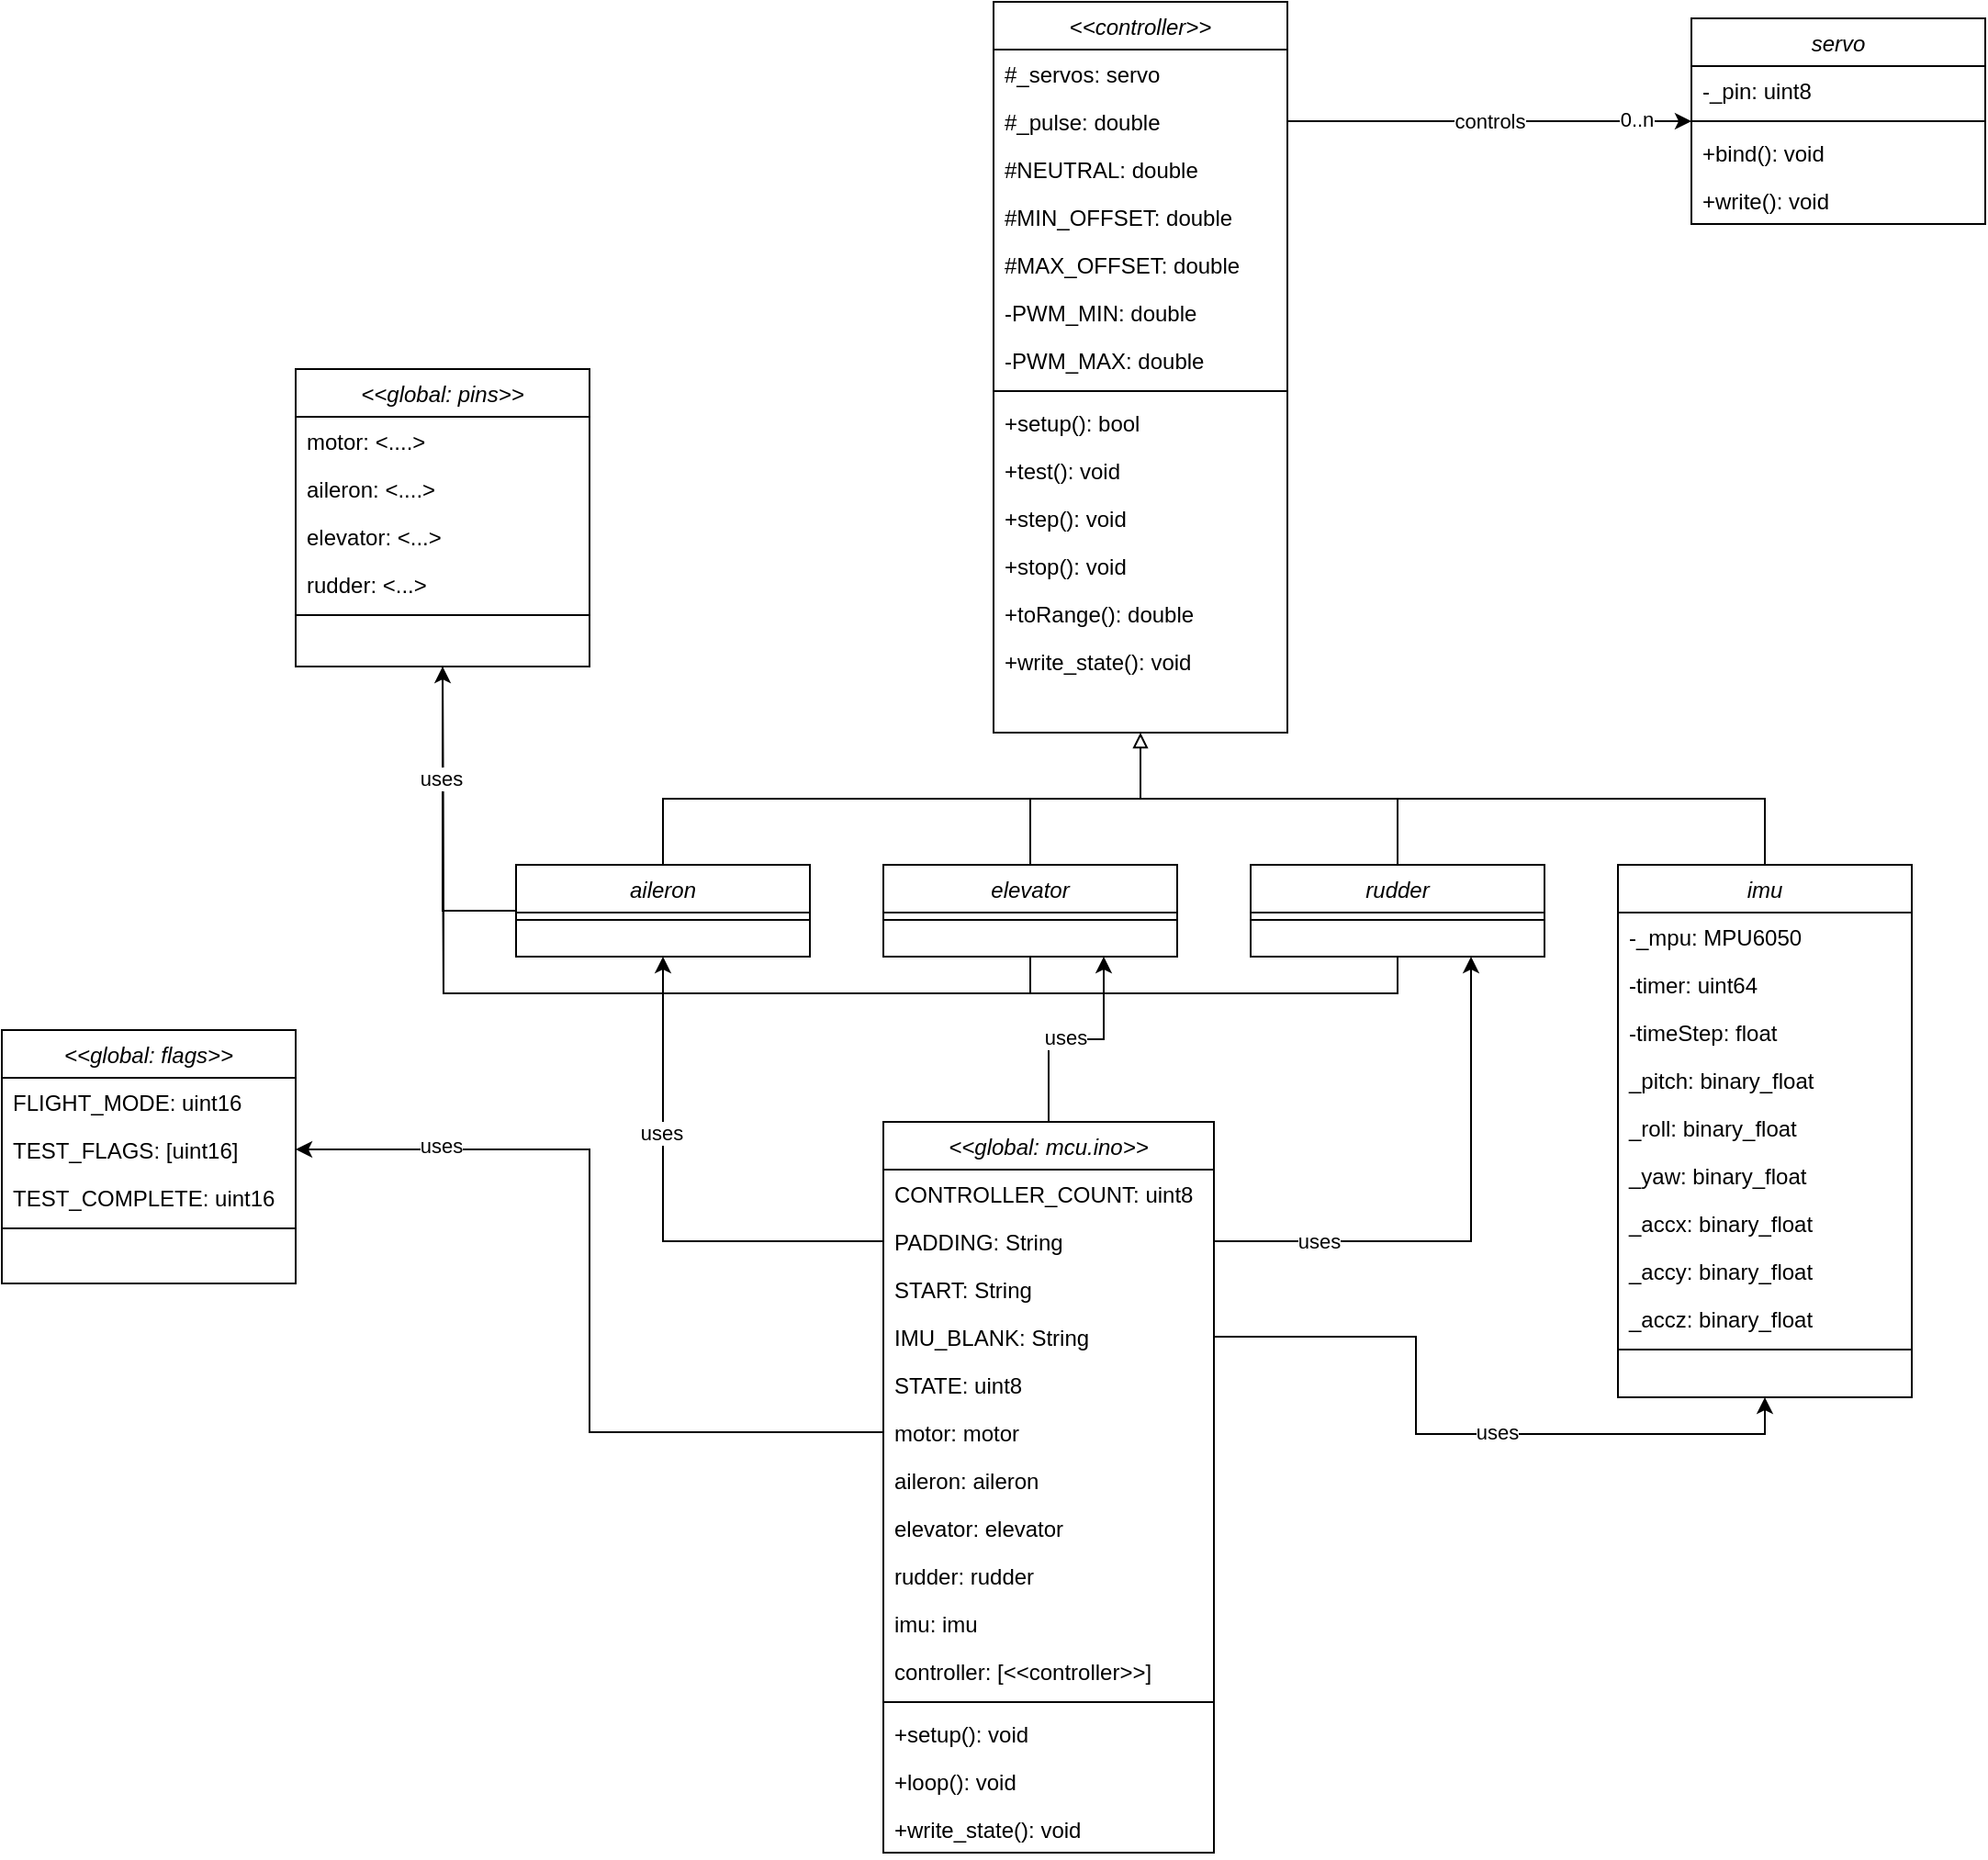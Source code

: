 <mxfile version="21.5.1" type="device">
  <diagram id="C5RBs43oDa-KdzZeNtuy" name="Page-1">
    <mxGraphModel dx="3563" dy="1686" grid="1" gridSize="10" guides="1" tooltips="1" connect="1" arrows="1" fold="1" page="1" pageScale="1" pageWidth="827" pageHeight="1169" math="0" shadow="0">
      <root>
        <mxCell id="WIyWlLk6GJQsqaUBKTNV-0" />
        <mxCell id="WIyWlLk6GJQsqaUBKTNV-1" parent="WIyWlLk6GJQsqaUBKTNV-0" />
        <mxCell id="zkfFHV4jXpPFQw0GAbJ--0" value="&lt;&lt;controller&gt;&gt;" style="swimlane;fontStyle=2;align=center;verticalAlign=top;childLayout=stackLayout;horizontal=1;startSize=26;horizontalStack=0;resizeParent=1;resizeLast=0;collapsible=1;marginBottom=0;rounded=0;shadow=0;strokeWidth=1;" parent="WIyWlLk6GJQsqaUBKTNV-1" vertex="1">
          <mxGeometry x="220" y="120" width="160" height="398" as="geometry">
            <mxRectangle x="230" y="140" width="160" height="26" as="alternateBounds" />
          </mxGeometry>
        </mxCell>
        <mxCell id="zkfFHV4jXpPFQw0GAbJ--1" value="#_servos: servo" style="text;align=left;verticalAlign=top;spacingLeft=4;spacingRight=4;overflow=hidden;rotatable=0;points=[[0,0.5],[1,0.5]];portConstraint=eastwest;" parent="zkfFHV4jXpPFQw0GAbJ--0" vertex="1">
          <mxGeometry y="26" width="160" height="26" as="geometry" />
        </mxCell>
        <mxCell id="zkfFHV4jXpPFQw0GAbJ--2" value="#_pulse: double" style="text;align=left;verticalAlign=top;spacingLeft=4;spacingRight=4;overflow=hidden;rotatable=0;points=[[0,0.5],[1,0.5]];portConstraint=eastwest;rounded=0;shadow=0;html=0;" parent="zkfFHV4jXpPFQw0GAbJ--0" vertex="1">
          <mxGeometry y="52" width="160" height="26" as="geometry" />
        </mxCell>
        <mxCell id="zkfFHV4jXpPFQw0GAbJ--3" value="#NEUTRAL: double" style="text;align=left;verticalAlign=top;spacingLeft=4;spacingRight=4;overflow=hidden;rotatable=0;points=[[0,0.5],[1,0.5]];portConstraint=eastwest;rounded=0;shadow=0;html=0;" parent="zkfFHV4jXpPFQw0GAbJ--0" vertex="1">
          <mxGeometry y="78" width="160" height="26" as="geometry" />
        </mxCell>
        <mxCell id="4ZlVH64uE6srBpvYtnyU-19" value="#MIN_OFFSET: double" style="text;align=left;verticalAlign=top;spacingLeft=4;spacingRight=4;overflow=hidden;rotatable=0;points=[[0,0.5],[1,0.5]];portConstraint=eastwest;rounded=0;shadow=0;html=0;" vertex="1" parent="zkfFHV4jXpPFQw0GAbJ--0">
          <mxGeometry y="104" width="160" height="26" as="geometry" />
        </mxCell>
        <mxCell id="4ZlVH64uE6srBpvYtnyU-22" value="#MAX_OFFSET: double" style="text;align=left;verticalAlign=top;spacingLeft=4;spacingRight=4;overflow=hidden;rotatable=0;points=[[0,0.5],[1,0.5]];portConstraint=eastwest;rounded=0;shadow=0;html=0;" vertex="1" parent="zkfFHV4jXpPFQw0GAbJ--0">
          <mxGeometry y="130" width="160" height="26" as="geometry" />
        </mxCell>
        <mxCell id="4ZlVH64uE6srBpvYtnyU-23" value="-PWM_MIN: double" style="text;align=left;verticalAlign=top;spacingLeft=4;spacingRight=4;overflow=hidden;rotatable=0;points=[[0,0.5],[1,0.5]];portConstraint=eastwest;rounded=0;shadow=0;html=0;" vertex="1" parent="zkfFHV4jXpPFQw0GAbJ--0">
          <mxGeometry y="156" width="160" height="26" as="geometry" />
        </mxCell>
        <mxCell id="4ZlVH64uE6srBpvYtnyU-25" value="-PWM_MAX: double" style="text;align=left;verticalAlign=top;spacingLeft=4;spacingRight=4;overflow=hidden;rotatable=0;points=[[0,0.5],[1,0.5]];portConstraint=eastwest;rounded=0;shadow=0;html=0;" vertex="1" parent="zkfFHV4jXpPFQw0GAbJ--0">
          <mxGeometry y="182" width="160" height="26" as="geometry" />
        </mxCell>
        <mxCell id="zkfFHV4jXpPFQw0GAbJ--4" value="" style="line;html=1;strokeWidth=1;align=left;verticalAlign=middle;spacingTop=-1;spacingLeft=3;spacingRight=3;rotatable=0;labelPosition=right;points=[];portConstraint=eastwest;" parent="zkfFHV4jXpPFQw0GAbJ--0" vertex="1">
          <mxGeometry y="208" width="160" height="8" as="geometry" />
        </mxCell>
        <mxCell id="4ZlVH64uE6srBpvYtnyU-26" value="+setup(): bool" style="text;align=left;verticalAlign=top;spacingLeft=4;spacingRight=4;overflow=hidden;rotatable=0;points=[[0,0.5],[1,0.5]];portConstraint=eastwest;rounded=0;shadow=0;html=0;" vertex="1" parent="zkfFHV4jXpPFQw0GAbJ--0">
          <mxGeometry y="216" width="160" height="26" as="geometry" />
        </mxCell>
        <mxCell id="4ZlVH64uE6srBpvYtnyU-27" value="+test(): void" style="text;align=left;verticalAlign=top;spacingLeft=4;spacingRight=4;overflow=hidden;rotatable=0;points=[[0,0.5],[1,0.5]];portConstraint=eastwest;rounded=0;shadow=0;html=0;" vertex="1" parent="zkfFHV4jXpPFQw0GAbJ--0">
          <mxGeometry y="242" width="160" height="26" as="geometry" />
        </mxCell>
        <mxCell id="4ZlVH64uE6srBpvYtnyU-28" value="+step(): void" style="text;align=left;verticalAlign=top;spacingLeft=4;spacingRight=4;overflow=hidden;rotatable=0;points=[[0,0.5],[1,0.5]];portConstraint=eastwest;rounded=0;shadow=0;html=0;" vertex="1" parent="zkfFHV4jXpPFQw0GAbJ--0">
          <mxGeometry y="268" width="160" height="26" as="geometry" />
        </mxCell>
        <mxCell id="4ZlVH64uE6srBpvYtnyU-29" value="+stop(): void" style="text;align=left;verticalAlign=top;spacingLeft=4;spacingRight=4;overflow=hidden;rotatable=0;points=[[0,0.5],[1,0.5]];portConstraint=eastwest;rounded=0;shadow=0;html=0;" vertex="1" parent="zkfFHV4jXpPFQw0GAbJ--0">
          <mxGeometry y="294" width="160" height="26" as="geometry" />
        </mxCell>
        <mxCell id="4ZlVH64uE6srBpvYtnyU-30" value="+toRange(): double" style="text;align=left;verticalAlign=top;spacingLeft=4;spacingRight=4;overflow=hidden;rotatable=0;points=[[0,0.5],[1,0.5]];portConstraint=eastwest;rounded=0;shadow=0;html=0;" vertex="1" parent="zkfFHV4jXpPFQw0GAbJ--0">
          <mxGeometry y="320" width="160" height="26" as="geometry" />
        </mxCell>
        <mxCell id="4ZlVH64uE6srBpvYtnyU-31" value="+write_state(): void" style="text;align=left;verticalAlign=top;spacingLeft=4;spacingRight=4;overflow=hidden;rotatable=0;points=[[0,0.5],[1,0.5]];portConstraint=eastwest;rounded=0;shadow=0;html=0;" vertex="1" parent="zkfFHV4jXpPFQw0GAbJ--0">
          <mxGeometry y="346" width="160" height="26" as="geometry" />
        </mxCell>
        <mxCell id="4ZlVH64uE6srBpvYtnyU-0" value="&lt;&lt;global: flags&gt;&gt;" style="swimlane;fontStyle=2;align=center;verticalAlign=top;childLayout=stackLayout;horizontal=1;startSize=26;horizontalStack=0;resizeParent=1;resizeLast=0;collapsible=1;marginBottom=0;rounded=0;shadow=0;strokeWidth=1;" vertex="1" parent="WIyWlLk6GJQsqaUBKTNV-1">
          <mxGeometry x="-320" y="680" width="160" height="138" as="geometry">
            <mxRectangle x="230" y="140" width="160" height="26" as="alternateBounds" />
          </mxGeometry>
        </mxCell>
        <mxCell id="4ZlVH64uE6srBpvYtnyU-1" value="FLIGHT_MODE: uint16" style="text;align=left;verticalAlign=top;spacingLeft=4;spacingRight=4;overflow=hidden;rotatable=0;points=[[0,0.5],[1,0.5]];portConstraint=eastwest;" vertex="1" parent="4ZlVH64uE6srBpvYtnyU-0">
          <mxGeometry y="26" width="160" height="26" as="geometry" />
        </mxCell>
        <mxCell id="4ZlVH64uE6srBpvYtnyU-2" value="TEST_FLAGS: [uint16] " style="text;align=left;verticalAlign=top;spacingLeft=4;spacingRight=4;overflow=hidden;rotatable=0;points=[[0,0.5],[1,0.5]];portConstraint=eastwest;rounded=0;shadow=0;html=0;" vertex="1" parent="4ZlVH64uE6srBpvYtnyU-0">
          <mxGeometry y="52" width="160" height="26" as="geometry" />
        </mxCell>
        <mxCell id="4ZlVH64uE6srBpvYtnyU-3" value="TEST_COMPLETE: uint16" style="text;align=left;verticalAlign=top;spacingLeft=4;spacingRight=4;overflow=hidden;rotatable=0;points=[[0,0.5],[1,0.5]];portConstraint=eastwest;rounded=0;shadow=0;html=0;" vertex="1" parent="4ZlVH64uE6srBpvYtnyU-0">
          <mxGeometry y="78" width="160" height="26" as="geometry" />
        </mxCell>
        <mxCell id="4ZlVH64uE6srBpvYtnyU-4" value="" style="line;html=1;strokeWidth=1;align=left;verticalAlign=middle;spacingTop=-1;spacingLeft=3;spacingRight=3;rotatable=0;labelPosition=right;points=[];portConstraint=eastwest;" vertex="1" parent="4ZlVH64uE6srBpvYtnyU-0">
          <mxGeometry y="104" width="160" height="8" as="geometry" />
        </mxCell>
        <mxCell id="4ZlVH64uE6srBpvYtnyU-6" value="&lt;&lt;global: pins&gt;&gt;" style="swimlane;fontStyle=2;align=center;verticalAlign=top;childLayout=stackLayout;horizontal=1;startSize=26;horizontalStack=0;resizeParent=1;resizeLast=0;collapsible=1;marginBottom=0;rounded=0;shadow=0;strokeWidth=1;" vertex="1" parent="WIyWlLk6GJQsqaUBKTNV-1">
          <mxGeometry x="-160" y="320" width="160" height="162" as="geometry">
            <mxRectangle x="230" y="140" width="160" height="26" as="alternateBounds" />
          </mxGeometry>
        </mxCell>
        <mxCell id="4ZlVH64uE6srBpvYtnyU-7" value="motor: &lt;....&gt;" style="text;align=left;verticalAlign=top;spacingLeft=4;spacingRight=4;overflow=hidden;rotatable=0;points=[[0,0.5],[1,0.5]];portConstraint=eastwest;" vertex="1" parent="4ZlVH64uE6srBpvYtnyU-6">
          <mxGeometry y="26" width="160" height="26" as="geometry" />
        </mxCell>
        <mxCell id="4ZlVH64uE6srBpvYtnyU-8" value="aileron: &lt;....&gt;" style="text;align=left;verticalAlign=top;spacingLeft=4;spacingRight=4;overflow=hidden;rotatable=0;points=[[0,0.5],[1,0.5]];portConstraint=eastwest;rounded=0;shadow=0;html=0;" vertex="1" parent="4ZlVH64uE6srBpvYtnyU-6">
          <mxGeometry y="52" width="160" height="26" as="geometry" />
        </mxCell>
        <mxCell id="4ZlVH64uE6srBpvYtnyU-9" value="elevator: &lt;...&gt; " style="text;align=left;verticalAlign=top;spacingLeft=4;spacingRight=4;overflow=hidden;rotatable=0;points=[[0,0.5],[1,0.5]];portConstraint=eastwest;rounded=0;shadow=0;html=0;" vertex="1" parent="4ZlVH64uE6srBpvYtnyU-6">
          <mxGeometry y="78" width="160" height="26" as="geometry" />
        </mxCell>
        <mxCell id="4ZlVH64uE6srBpvYtnyU-12" value="rudder: &lt;...&gt; &#xa;&#xa;" style="text;align=left;verticalAlign=top;spacingLeft=4;spacingRight=4;overflow=hidden;rotatable=0;points=[[0,0.5],[1,0.5]];portConstraint=eastwest;rounded=0;shadow=0;html=0;" vertex="1" parent="4ZlVH64uE6srBpvYtnyU-6">
          <mxGeometry y="104" width="160" height="26" as="geometry" />
        </mxCell>
        <mxCell id="4ZlVH64uE6srBpvYtnyU-10" value="" style="line;html=1;strokeWidth=1;align=left;verticalAlign=middle;spacingTop=-1;spacingLeft=3;spacingRight=3;rotatable=0;labelPosition=right;points=[];portConstraint=eastwest;" vertex="1" parent="4ZlVH64uE6srBpvYtnyU-6">
          <mxGeometry y="130" width="160" height="8" as="geometry" />
        </mxCell>
        <mxCell id="4ZlVH64uE6srBpvYtnyU-32" value="servo" style="swimlane;fontStyle=2;align=center;verticalAlign=top;childLayout=stackLayout;horizontal=1;startSize=26;horizontalStack=0;resizeParent=1;resizeLast=0;collapsible=1;marginBottom=0;rounded=0;shadow=0;strokeWidth=1;" vertex="1" parent="WIyWlLk6GJQsqaUBKTNV-1">
          <mxGeometry x="600" y="129" width="160" height="112" as="geometry">
            <mxRectangle x="230" y="140" width="160" height="26" as="alternateBounds" />
          </mxGeometry>
        </mxCell>
        <mxCell id="4ZlVH64uE6srBpvYtnyU-33" value="-_pin: uint8" style="text;align=left;verticalAlign=top;spacingLeft=4;spacingRight=4;overflow=hidden;rotatable=0;points=[[0,0.5],[1,0.5]];portConstraint=eastwest;" vertex="1" parent="4ZlVH64uE6srBpvYtnyU-32">
          <mxGeometry y="26" width="160" height="26" as="geometry" />
        </mxCell>
        <mxCell id="4ZlVH64uE6srBpvYtnyU-40" value="" style="line;html=1;strokeWidth=1;align=left;verticalAlign=middle;spacingTop=-1;spacingLeft=3;spacingRight=3;rotatable=0;labelPosition=right;points=[];portConstraint=eastwest;" vertex="1" parent="4ZlVH64uE6srBpvYtnyU-32">
          <mxGeometry y="52" width="160" height="8" as="geometry" />
        </mxCell>
        <mxCell id="4ZlVH64uE6srBpvYtnyU-41" value="+bind(): void" style="text;align=left;verticalAlign=top;spacingLeft=4;spacingRight=4;overflow=hidden;rotatable=0;points=[[0,0.5],[1,0.5]];portConstraint=eastwest;rounded=0;shadow=0;html=0;" vertex="1" parent="4ZlVH64uE6srBpvYtnyU-32">
          <mxGeometry y="60" width="160" height="26" as="geometry" />
        </mxCell>
        <mxCell id="4ZlVH64uE6srBpvYtnyU-47" value="+write(): void" style="text;align=left;verticalAlign=top;spacingLeft=4;spacingRight=4;overflow=hidden;rotatable=0;points=[[0,0.5],[1,0.5]];portConstraint=eastwest;rounded=0;shadow=0;html=0;" vertex="1" parent="4ZlVH64uE6srBpvYtnyU-32">
          <mxGeometry y="86" width="160" height="26" as="geometry" />
        </mxCell>
        <mxCell id="4ZlVH64uE6srBpvYtnyU-49" style="edgeStyle=orthogonalEdgeStyle;rounded=0;orthogonalLoop=1;jettySize=auto;html=1;exitX=1;exitY=0.5;exitDx=0;exitDy=0;entryX=0;entryY=0.5;entryDx=0;entryDy=0;" edge="1" parent="WIyWlLk6GJQsqaUBKTNV-1" source="zkfFHV4jXpPFQw0GAbJ--2" target="4ZlVH64uE6srBpvYtnyU-32">
          <mxGeometry relative="1" as="geometry" />
        </mxCell>
        <mxCell id="4ZlVH64uE6srBpvYtnyU-52" value="controls" style="edgeLabel;html=1;align=center;verticalAlign=middle;resizable=0;points=[];" vertex="1" connectable="0" parent="4ZlVH64uE6srBpvYtnyU-49">
          <mxGeometry x="-0.781" y="1" relative="1" as="geometry">
            <mxPoint x="86" y="1" as="offset" />
          </mxGeometry>
        </mxCell>
        <mxCell id="4ZlVH64uE6srBpvYtnyU-53" value="0..n" style="edgeLabel;html=1;align=center;verticalAlign=middle;resizable=0;points=[];" vertex="1" connectable="0" parent="4ZlVH64uE6srBpvYtnyU-49">
          <mxGeometry x="0.743" y="1" relative="1" as="geometry">
            <mxPoint x="-2" as="offset" />
          </mxGeometry>
        </mxCell>
        <mxCell id="4ZlVH64uE6srBpvYtnyU-90" style="edgeStyle=orthogonalEdgeStyle;rounded=0;orthogonalLoop=1;jettySize=auto;html=1;exitX=0.5;exitY=0;exitDx=0;exitDy=0;endArrow=none;endFill=0;" edge="1" parent="WIyWlLk6GJQsqaUBKTNV-1" source="4ZlVH64uE6srBpvYtnyU-54">
          <mxGeometry relative="1" as="geometry">
            <mxPoint x="240" y="554" as="targetPoint" />
            <Array as="points">
              <mxPoint x="40" y="554" />
            </Array>
          </mxGeometry>
        </mxCell>
        <mxCell id="4ZlVH64uE6srBpvYtnyU-91" style="edgeStyle=orthogonalEdgeStyle;rounded=0;orthogonalLoop=1;jettySize=auto;html=1;exitX=0;exitY=0.5;exitDx=0;exitDy=0;entryX=0.5;entryY=1;entryDx=0;entryDy=0;endArrow=none;endFill=0;" edge="1" parent="WIyWlLk6GJQsqaUBKTNV-1" source="4ZlVH64uE6srBpvYtnyU-54" target="4ZlVH64uE6srBpvYtnyU-6">
          <mxGeometry relative="1" as="geometry" />
        </mxCell>
        <mxCell id="4ZlVH64uE6srBpvYtnyU-54" value="aileron" style="swimlane;fontStyle=2;align=center;verticalAlign=top;childLayout=stackLayout;horizontal=1;startSize=26;horizontalStack=0;resizeParent=1;resizeLast=0;collapsible=1;marginBottom=0;rounded=0;shadow=0;strokeWidth=1;" vertex="1" parent="WIyWlLk6GJQsqaUBKTNV-1">
          <mxGeometry x="-40" y="590" width="160" height="50" as="geometry">
            <mxRectangle x="230" y="140" width="160" height="26" as="alternateBounds" />
          </mxGeometry>
        </mxCell>
        <mxCell id="4ZlVH64uE6srBpvYtnyU-62" value="" style="line;html=1;strokeWidth=1;align=left;verticalAlign=middle;spacingTop=-1;spacingLeft=3;spacingRight=3;rotatable=0;labelPosition=right;points=[];portConstraint=eastwest;" vertex="1" parent="4ZlVH64uE6srBpvYtnyU-54">
          <mxGeometry y="26" width="160" height="8" as="geometry" />
        </mxCell>
        <mxCell id="4ZlVH64uE6srBpvYtnyU-89" style="edgeStyle=orthogonalEdgeStyle;rounded=0;orthogonalLoop=1;jettySize=auto;html=1;endArrow=none;endFill=0;" edge="1" parent="WIyWlLk6GJQsqaUBKTNV-1" source="4ZlVH64uE6srBpvYtnyU-69">
          <mxGeometry relative="1" as="geometry">
            <mxPoint x="300" y="554" as="targetPoint" />
            <Array as="points">
              <mxPoint x="240" y="554" />
            </Array>
          </mxGeometry>
        </mxCell>
        <mxCell id="4ZlVH64uE6srBpvYtnyU-92" style="edgeStyle=orthogonalEdgeStyle;rounded=0;orthogonalLoop=1;jettySize=auto;html=1;exitX=0.5;exitY=1;exitDx=0;exitDy=0;endArrow=none;endFill=0;" edge="1" parent="WIyWlLk6GJQsqaUBKTNV-1" source="4ZlVH64uE6srBpvYtnyU-69">
          <mxGeometry relative="1" as="geometry">
            <mxPoint x="-80" y="482" as="targetPoint" />
          </mxGeometry>
        </mxCell>
        <mxCell id="4ZlVH64uE6srBpvYtnyU-69" value="elevator" style="swimlane;fontStyle=2;align=center;verticalAlign=top;childLayout=stackLayout;horizontal=1;startSize=26;horizontalStack=0;resizeParent=1;resizeLast=0;collapsible=1;marginBottom=0;rounded=0;shadow=0;strokeWidth=1;" vertex="1" parent="WIyWlLk6GJQsqaUBKTNV-1">
          <mxGeometry x="160" y="590" width="160" height="50" as="geometry">
            <mxRectangle x="230" y="140" width="160" height="26" as="alternateBounds" />
          </mxGeometry>
        </mxCell>
        <mxCell id="4ZlVH64uE6srBpvYtnyU-70" value="" style="line;html=1;strokeWidth=1;align=left;verticalAlign=middle;spacingTop=-1;spacingLeft=3;spacingRight=3;rotatable=0;labelPosition=right;points=[];portConstraint=eastwest;" vertex="1" parent="4ZlVH64uE6srBpvYtnyU-69">
          <mxGeometry y="26" width="160" height="8" as="geometry" />
        </mxCell>
        <mxCell id="4ZlVH64uE6srBpvYtnyU-88" style="edgeStyle=orthogonalEdgeStyle;rounded=0;orthogonalLoop=1;jettySize=auto;html=1;endArrow=none;endFill=0;" edge="1" parent="WIyWlLk6GJQsqaUBKTNV-1" source="4ZlVH64uE6srBpvYtnyU-71">
          <mxGeometry relative="1" as="geometry">
            <mxPoint x="440" y="554" as="targetPoint" />
          </mxGeometry>
        </mxCell>
        <mxCell id="4ZlVH64uE6srBpvYtnyU-93" style="edgeStyle=orthogonalEdgeStyle;rounded=0;orthogonalLoop=1;jettySize=auto;html=1;exitX=0.5;exitY=1;exitDx=0;exitDy=0;endArrow=classic;endFill=1;" edge="1" parent="WIyWlLk6GJQsqaUBKTNV-1" source="4ZlVH64uE6srBpvYtnyU-71">
          <mxGeometry relative="1" as="geometry">
            <mxPoint x="-80" y="482" as="targetPoint" />
          </mxGeometry>
        </mxCell>
        <mxCell id="4ZlVH64uE6srBpvYtnyU-94" value="uses" style="edgeLabel;html=1;align=center;verticalAlign=middle;resizable=0;points=[];" vertex="1" connectable="0" parent="4ZlVH64uE6srBpvYtnyU-93">
          <mxGeometry x="0.832" y="1" relative="1" as="geometry">
            <mxPoint as="offset" />
          </mxGeometry>
        </mxCell>
        <mxCell id="4ZlVH64uE6srBpvYtnyU-71" value="rudder" style="swimlane;fontStyle=2;align=center;verticalAlign=top;childLayout=stackLayout;horizontal=1;startSize=26;horizontalStack=0;resizeParent=1;resizeLast=0;collapsible=1;marginBottom=0;rounded=0;shadow=0;strokeWidth=1;" vertex="1" parent="WIyWlLk6GJQsqaUBKTNV-1">
          <mxGeometry x="360" y="590" width="160" height="50" as="geometry">
            <mxRectangle x="230" y="140" width="160" height="26" as="alternateBounds" />
          </mxGeometry>
        </mxCell>
        <mxCell id="4ZlVH64uE6srBpvYtnyU-72" value="" style="line;html=1;strokeWidth=1;align=left;verticalAlign=middle;spacingTop=-1;spacingLeft=3;spacingRight=3;rotatable=0;labelPosition=right;points=[];portConstraint=eastwest;" vertex="1" parent="4ZlVH64uE6srBpvYtnyU-71">
          <mxGeometry y="26" width="160" height="8" as="geometry" />
        </mxCell>
        <mxCell id="4ZlVH64uE6srBpvYtnyU-86" style="edgeStyle=orthogonalEdgeStyle;rounded=0;orthogonalLoop=1;jettySize=auto;html=1;exitX=0.5;exitY=0;exitDx=0;exitDy=0;entryX=0.5;entryY=1;entryDx=0;entryDy=0;endArrow=block;endFill=0;" edge="1" parent="WIyWlLk6GJQsqaUBKTNV-1" source="4ZlVH64uE6srBpvYtnyU-73" target="zkfFHV4jXpPFQw0GAbJ--0">
          <mxGeometry relative="1" as="geometry" />
        </mxCell>
        <mxCell id="4ZlVH64uE6srBpvYtnyU-73" value="imu" style="swimlane;fontStyle=2;align=center;verticalAlign=top;childLayout=stackLayout;horizontal=1;startSize=26;horizontalStack=0;resizeParent=1;resizeLast=0;collapsible=1;marginBottom=0;rounded=0;shadow=0;strokeWidth=1;" vertex="1" parent="WIyWlLk6GJQsqaUBKTNV-1">
          <mxGeometry x="560" y="590" width="160" height="290" as="geometry">
            <mxRectangle x="230" y="140" width="160" height="26" as="alternateBounds" />
          </mxGeometry>
        </mxCell>
        <mxCell id="4ZlVH64uE6srBpvYtnyU-75" value="-_mpu: MPU6050" style="text;align=left;verticalAlign=top;spacingLeft=4;spacingRight=4;overflow=hidden;rotatable=0;points=[[0,0.5],[1,0.5]];portConstraint=eastwest;rounded=0;shadow=0;html=0;" vertex="1" parent="4ZlVH64uE6srBpvYtnyU-73">
          <mxGeometry y="26" width="160" height="26" as="geometry" />
        </mxCell>
        <mxCell id="4ZlVH64uE6srBpvYtnyU-76" value="-timer: uint64" style="text;align=left;verticalAlign=top;spacingLeft=4;spacingRight=4;overflow=hidden;rotatable=0;points=[[0,0.5],[1,0.5]];portConstraint=eastwest;rounded=0;shadow=0;html=0;" vertex="1" parent="4ZlVH64uE6srBpvYtnyU-73">
          <mxGeometry y="52" width="160" height="26" as="geometry" />
        </mxCell>
        <mxCell id="4ZlVH64uE6srBpvYtnyU-79" value="-timeStep: float" style="text;align=left;verticalAlign=top;spacingLeft=4;spacingRight=4;overflow=hidden;rotatable=0;points=[[0,0.5],[1,0.5]];portConstraint=eastwest;rounded=0;shadow=0;html=0;" vertex="1" parent="4ZlVH64uE6srBpvYtnyU-73">
          <mxGeometry y="78" width="160" height="26" as="geometry" />
        </mxCell>
        <mxCell id="4ZlVH64uE6srBpvYtnyU-80" value="_pitch: binary_float" style="text;align=left;verticalAlign=top;spacingLeft=4;spacingRight=4;overflow=hidden;rotatable=0;points=[[0,0.5],[1,0.5]];portConstraint=eastwest;rounded=0;shadow=0;html=0;" vertex="1" parent="4ZlVH64uE6srBpvYtnyU-73">
          <mxGeometry y="104" width="160" height="26" as="geometry" />
        </mxCell>
        <mxCell id="4ZlVH64uE6srBpvYtnyU-81" value="_roll: binary_float" style="text;align=left;verticalAlign=top;spacingLeft=4;spacingRight=4;overflow=hidden;rotatable=0;points=[[0,0.5],[1,0.5]];portConstraint=eastwest;rounded=0;shadow=0;html=0;" vertex="1" parent="4ZlVH64uE6srBpvYtnyU-73">
          <mxGeometry y="130" width="160" height="26" as="geometry" />
        </mxCell>
        <mxCell id="4ZlVH64uE6srBpvYtnyU-82" value="_yaw: binary_float" style="text;align=left;verticalAlign=top;spacingLeft=4;spacingRight=4;overflow=hidden;rotatable=0;points=[[0,0.5],[1,0.5]];portConstraint=eastwest;rounded=0;shadow=0;html=0;" vertex="1" parent="4ZlVH64uE6srBpvYtnyU-73">
          <mxGeometry y="156" width="160" height="26" as="geometry" />
        </mxCell>
        <mxCell id="4ZlVH64uE6srBpvYtnyU-83" value="_accx: binary_float" style="text;align=left;verticalAlign=top;spacingLeft=4;spacingRight=4;overflow=hidden;rotatable=0;points=[[0,0.5],[1,0.5]];portConstraint=eastwest;rounded=0;shadow=0;html=0;" vertex="1" parent="4ZlVH64uE6srBpvYtnyU-73">
          <mxGeometry y="182" width="160" height="26" as="geometry" />
        </mxCell>
        <mxCell id="4ZlVH64uE6srBpvYtnyU-84" value="_accy: binary_float" style="text;align=left;verticalAlign=top;spacingLeft=4;spacingRight=4;overflow=hidden;rotatable=0;points=[[0,0.5],[1,0.5]];portConstraint=eastwest;rounded=0;shadow=0;html=0;" vertex="1" parent="4ZlVH64uE6srBpvYtnyU-73">
          <mxGeometry y="208" width="160" height="26" as="geometry" />
        </mxCell>
        <mxCell id="4ZlVH64uE6srBpvYtnyU-85" value="_accz: binary_float" style="text;align=left;verticalAlign=top;spacingLeft=4;spacingRight=4;overflow=hidden;rotatable=0;points=[[0,0.5],[1,0.5]];portConstraint=eastwest;rounded=0;shadow=0;html=0;" vertex="1" parent="4ZlVH64uE6srBpvYtnyU-73">
          <mxGeometry y="234" width="160" height="26" as="geometry" />
        </mxCell>
        <mxCell id="4ZlVH64uE6srBpvYtnyU-74" value="" style="line;html=1;strokeWidth=1;align=left;verticalAlign=middle;spacingTop=-1;spacingLeft=3;spacingRight=3;rotatable=0;labelPosition=right;points=[];portConstraint=eastwest;" vertex="1" parent="4ZlVH64uE6srBpvYtnyU-73">
          <mxGeometry y="260" width="160" height="8" as="geometry" />
        </mxCell>
        <mxCell id="4ZlVH64uE6srBpvYtnyU-117" style="edgeStyle=orthogonalEdgeStyle;rounded=0;orthogonalLoop=1;jettySize=auto;html=1;exitX=0.5;exitY=0;exitDx=0;exitDy=0;entryX=0.75;entryY=1;entryDx=0;entryDy=0;" edge="1" parent="WIyWlLk6GJQsqaUBKTNV-1" source="4ZlVH64uE6srBpvYtnyU-95" target="4ZlVH64uE6srBpvYtnyU-69">
          <mxGeometry relative="1" as="geometry" />
        </mxCell>
        <mxCell id="4ZlVH64uE6srBpvYtnyU-118" value="uses" style="edgeLabel;html=1;align=center;verticalAlign=middle;resizable=0;points=[];" vertex="1" connectable="0" parent="4ZlVH64uE6srBpvYtnyU-117">
          <mxGeometry x="-0.108" y="1" relative="1" as="geometry">
            <mxPoint as="offset" />
          </mxGeometry>
        </mxCell>
        <mxCell id="4ZlVH64uE6srBpvYtnyU-95" value="&lt;&lt;global: mcu.ino&gt;&gt;" style="swimlane;fontStyle=2;align=center;verticalAlign=top;childLayout=stackLayout;horizontal=1;startSize=26;horizontalStack=0;resizeParent=1;resizeLast=0;collapsible=1;marginBottom=0;rounded=0;shadow=0;strokeWidth=1;" vertex="1" parent="WIyWlLk6GJQsqaUBKTNV-1">
          <mxGeometry x="160" y="730" width="180" height="398" as="geometry">
            <mxRectangle x="230" y="140" width="160" height="26" as="alternateBounds" />
          </mxGeometry>
        </mxCell>
        <mxCell id="4ZlVH64uE6srBpvYtnyU-96" value="CONTROLLER_COUNT: uint8" style="text;align=left;verticalAlign=top;spacingLeft=4;spacingRight=4;overflow=hidden;rotatable=0;points=[[0,0.5],[1,0.5]];portConstraint=eastwest;" vertex="1" parent="4ZlVH64uE6srBpvYtnyU-95">
          <mxGeometry y="26" width="180" height="26" as="geometry" />
        </mxCell>
        <mxCell id="4ZlVH64uE6srBpvYtnyU-97" value="PADDING: String" style="text;align=left;verticalAlign=top;spacingLeft=4;spacingRight=4;overflow=hidden;rotatable=0;points=[[0,0.5],[1,0.5]];portConstraint=eastwest;rounded=0;shadow=0;html=0;" vertex="1" parent="4ZlVH64uE6srBpvYtnyU-95">
          <mxGeometry y="52" width="180" height="26" as="geometry" />
        </mxCell>
        <mxCell id="4ZlVH64uE6srBpvYtnyU-98" value="START: String" style="text;align=left;verticalAlign=top;spacingLeft=4;spacingRight=4;overflow=hidden;rotatable=0;points=[[0,0.5],[1,0.5]];portConstraint=eastwest;rounded=0;shadow=0;html=0;" vertex="1" parent="4ZlVH64uE6srBpvYtnyU-95">
          <mxGeometry y="78" width="180" height="26" as="geometry" />
        </mxCell>
        <mxCell id="4ZlVH64uE6srBpvYtnyU-99" value="IMU_BLANK: String" style="text;align=left;verticalAlign=top;spacingLeft=4;spacingRight=4;overflow=hidden;rotatable=0;points=[[0,0.5],[1,0.5]];portConstraint=eastwest;rounded=0;shadow=0;html=0;" vertex="1" parent="4ZlVH64uE6srBpvYtnyU-95">
          <mxGeometry y="104" width="180" height="26" as="geometry" />
        </mxCell>
        <mxCell id="4ZlVH64uE6srBpvYtnyU-100" value="STATE: uint8" style="text;align=left;verticalAlign=top;spacingLeft=4;spacingRight=4;overflow=hidden;rotatable=0;points=[[0,0.5],[1,0.5]];portConstraint=eastwest;rounded=0;shadow=0;html=0;" vertex="1" parent="4ZlVH64uE6srBpvYtnyU-95">
          <mxGeometry y="130" width="180" height="26" as="geometry" />
        </mxCell>
        <mxCell id="4ZlVH64uE6srBpvYtnyU-101" value="motor: motor" style="text;align=left;verticalAlign=top;spacingLeft=4;spacingRight=4;overflow=hidden;rotatable=0;points=[[0,0.5],[1,0.5]];portConstraint=eastwest;rounded=0;shadow=0;html=0;" vertex="1" parent="4ZlVH64uE6srBpvYtnyU-95">
          <mxGeometry y="156" width="180" height="26" as="geometry" />
        </mxCell>
        <mxCell id="4ZlVH64uE6srBpvYtnyU-110" value="aileron: aileron" style="text;align=left;verticalAlign=top;spacingLeft=4;spacingRight=4;overflow=hidden;rotatable=0;points=[[0,0.5],[1,0.5]];portConstraint=eastwest;rounded=0;shadow=0;html=0;" vertex="1" parent="4ZlVH64uE6srBpvYtnyU-95">
          <mxGeometry y="182" width="180" height="26" as="geometry" />
        </mxCell>
        <mxCell id="4ZlVH64uE6srBpvYtnyU-102" value="elevator: elevator" style="text;align=left;verticalAlign=top;spacingLeft=4;spacingRight=4;overflow=hidden;rotatable=0;points=[[0,0.5],[1,0.5]];portConstraint=eastwest;rounded=0;shadow=0;html=0;" vertex="1" parent="4ZlVH64uE6srBpvYtnyU-95">
          <mxGeometry y="208" width="180" height="26" as="geometry" />
        </mxCell>
        <mxCell id="4ZlVH64uE6srBpvYtnyU-111" value="rudder: rudder" style="text;align=left;verticalAlign=top;spacingLeft=4;spacingRight=4;overflow=hidden;rotatable=0;points=[[0,0.5],[1,0.5]];portConstraint=eastwest;rounded=0;shadow=0;html=0;" vertex="1" parent="4ZlVH64uE6srBpvYtnyU-95">
          <mxGeometry y="234" width="180" height="26" as="geometry" />
        </mxCell>
        <mxCell id="4ZlVH64uE6srBpvYtnyU-112" value="imu: imu" style="text;align=left;verticalAlign=top;spacingLeft=4;spacingRight=4;overflow=hidden;rotatable=0;points=[[0,0.5],[1,0.5]];portConstraint=eastwest;rounded=0;shadow=0;html=0;" vertex="1" parent="4ZlVH64uE6srBpvYtnyU-95">
          <mxGeometry y="260" width="180" height="26" as="geometry" />
        </mxCell>
        <mxCell id="4ZlVH64uE6srBpvYtnyU-113" value="controller: [&lt;&lt;controller&gt;&gt;]" style="text;align=left;verticalAlign=top;spacingLeft=4;spacingRight=4;overflow=hidden;rotatable=0;points=[[0,0.5],[1,0.5]];portConstraint=eastwest;rounded=0;shadow=0;html=0;" vertex="1" parent="4ZlVH64uE6srBpvYtnyU-95">
          <mxGeometry y="286" width="180" height="26" as="geometry" />
        </mxCell>
        <mxCell id="4ZlVH64uE6srBpvYtnyU-103" value="" style="line;html=1;strokeWidth=1;align=left;verticalAlign=middle;spacingTop=-1;spacingLeft=3;spacingRight=3;rotatable=0;labelPosition=right;points=[];portConstraint=eastwest;" vertex="1" parent="4ZlVH64uE6srBpvYtnyU-95">
          <mxGeometry y="312" width="180" height="8" as="geometry" />
        </mxCell>
        <mxCell id="4ZlVH64uE6srBpvYtnyU-104" value="+setup(): void" style="text;align=left;verticalAlign=top;spacingLeft=4;spacingRight=4;overflow=hidden;rotatable=0;points=[[0,0.5],[1,0.5]];portConstraint=eastwest;rounded=0;shadow=0;html=0;" vertex="1" parent="4ZlVH64uE6srBpvYtnyU-95">
          <mxGeometry y="320" width="180" height="26" as="geometry" />
        </mxCell>
        <mxCell id="4ZlVH64uE6srBpvYtnyU-105" value="+loop(): void" style="text;align=left;verticalAlign=top;spacingLeft=4;spacingRight=4;overflow=hidden;rotatable=0;points=[[0,0.5],[1,0.5]];portConstraint=eastwest;rounded=0;shadow=0;html=0;" vertex="1" parent="4ZlVH64uE6srBpvYtnyU-95">
          <mxGeometry y="346" width="180" height="26" as="geometry" />
        </mxCell>
        <mxCell id="4ZlVH64uE6srBpvYtnyU-106" value="+write_state(): void" style="text;align=left;verticalAlign=top;spacingLeft=4;spacingRight=4;overflow=hidden;rotatable=0;points=[[0,0.5],[1,0.5]];portConstraint=eastwest;rounded=0;shadow=0;html=0;" vertex="1" parent="4ZlVH64uE6srBpvYtnyU-95">
          <mxGeometry y="372" width="180" height="26" as="geometry" />
        </mxCell>
        <mxCell id="4ZlVH64uE6srBpvYtnyU-114" style="edgeStyle=orthogonalEdgeStyle;rounded=0;orthogonalLoop=1;jettySize=auto;html=1;exitX=0;exitY=0.5;exitDx=0;exitDy=0;entryX=0.5;entryY=1;entryDx=0;entryDy=0;" edge="1" parent="WIyWlLk6GJQsqaUBKTNV-1" source="4ZlVH64uE6srBpvYtnyU-97" target="4ZlVH64uE6srBpvYtnyU-54">
          <mxGeometry relative="1" as="geometry" />
        </mxCell>
        <mxCell id="4ZlVH64uE6srBpvYtnyU-115" value="uses" style="edgeLabel;html=1;align=center;verticalAlign=middle;resizable=0;points=[];" vertex="1" connectable="0" parent="4ZlVH64uE6srBpvYtnyU-114">
          <mxGeometry x="0.304" y="1" relative="1" as="geometry">
            <mxPoint as="offset" />
          </mxGeometry>
        </mxCell>
        <mxCell id="4ZlVH64uE6srBpvYtnyU-119" style="edgeStyle=orthogonalEdgeStyle;rounded=0;orthogonalLoop=1;jettySize=auto;html=1;exitX=1;exitY=0.5;exitDx=0;exitDy=0;entryX=0.75;entryY=1;entryDx=0;entryDy=0;" edge="1" parent="WIyWlLk6GJQsqaUBKTNV-1" source="4ZlVH64uE6srBpvYtnyU-97" target="4ZlVH64uE6srBpvYtnyU-71">
          <mxGeometry relative="1" as="geometry" />
        </mxCell>
        <mxCell id="4ZlVH64uE6srBpvYtnyU-120" value="uses" style="edgeLabel;html=1;align=center;verticalAlign=middle;resizable=0;points=[];" vertex="1" connectable="0" parent="4ZlVH64uE6srBpvYtnyU-119">
          <mxGeometry x="-0.654" y="5" relative="1" as="geometry">
            <mxPoint x="6" y="5" as="offset" />
          </mxGeometry>
        </mxCell>
        <mxCell id="4ZlVH64uE6srBpvYtnyU-121" style="edgeStyle=orthogonalEdgeStyle;rounded=0;orthogonalLoop=1;jettySize=auto;html=1;exitX=1;exitY=0.5;exitDx=0;exitDy=0;entryX=0.5;entryY=1;entryDx=0;entryDy=0;" edge="1" parent="WIyWlLk6GJQsqaUBKTNV-1" source="4ZlVH64uE6srBpvYtnyU-99" target="4ZlVH64uE6srBpvYtnyU-73">
          <mxGeometry relative="1" as="geometry" />
        </mxCell>
        <mxCell id="4ZlVH64uE6srBpvYtnyU-122" value="uses" style="edgeLabel;html=1;align=center;verticalAlign=middle;resizable=0;points=[];" vertex="1" connectable="0" parent="4ZlVH64uE6srBpvYtnyU-121">
          <mxGeometry x="0.106" y="3" relative="1" as="geometry">
            <mxPoint y="2" as="offset" />
          </mxGeometry>
        </mxCell>
        <mxCell id="4ZlVH64uE6srBpvYtnyU-123" style="edgeStyle=orthogonalEdgeStyle;rounded=0;orthogonalLoop=1;jettySize=auto;html=1;exitX=0;exitY=0.5;exitDx=0;exitDy=0;entryX=1;entryY=0.5;entryDx=0;entryDy=0;" edge="1" parent="WIyWlLk6GJQsqaUBKTNV-1" source="4ZlVH64uE6srBpvYtnyU-101" target="4ZlVH64uE6srBpvYtnyU-2">
          <mxGeometry relative="1" as="geometry" />
        </mxCell>
        <mxCell id="4ZlVH64uE6srBpvYtnyU-124" value="uses" style="edgeLabel;html=1;align=center;verticalAlign=middle;resizable=0;points=[];" vertex="1" connectable="0" parent="4ZlVH64uE6srBpvYtnyU-123">
          <mxGeometry x="0.668" y="-2" relative="1" as="geometry">
            <mxPoint as="offset" />
          </mxGeometry>
        </mxCell>
      </root>
    </mxGraphModel>
  </diagram>
</mxfile>
